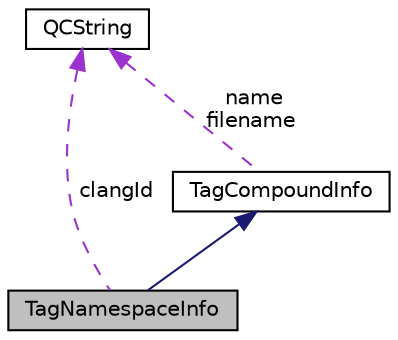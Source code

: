 digraph "TagNamespaceInfo"
{
 // INTERACTIVE_SVG=YES
 // LATEX_PDF_SIZE
  edge [fontname="Helvetica",fontsize="10",labelfontname="Helvetica",labelfontsize="10"];
  node [fontname="Helvetica",fontsize="10",shape=record];
  Node1 [label="TagNamespaceInfo",height=0.2,width=0.4,color="black", fillcolor="grey75", style="filled", fontcolor="black",tooltip="Container for namespace specific info that can be read from a tagfile"];
  Node2 -> Node1 [dir="back",color="midnightblue",fontsize="10",style="solid",fontname="Helvetica"];
  Node2 [label="TagCompoundInfo",height=0.2,width=0.4,color="black", fillcolor="white", style="filled",URL="$d6/d4b/class_tag_compound_info.html",tooltip="Base class for all compound types"];
  Node3 -> Node2 [dir="back",color="darkorchid3",fontsize="10",style="dashed",label=" name\nfilename" ,fontname="Helvetica"];
  Node3 [label="QCString",height=0.2,width=0.4,color="black", fillcolor="white", style="filled",URL="$d9/d45/class_q_c_string.html",tooltip="This is an alternative implementation of QCString."];
  Node3 -> Node1 [dir="back",color="darkorchid3",fontsize="10",style="dashed",label=" clangId" ,fontname="Helvetica"];
}
